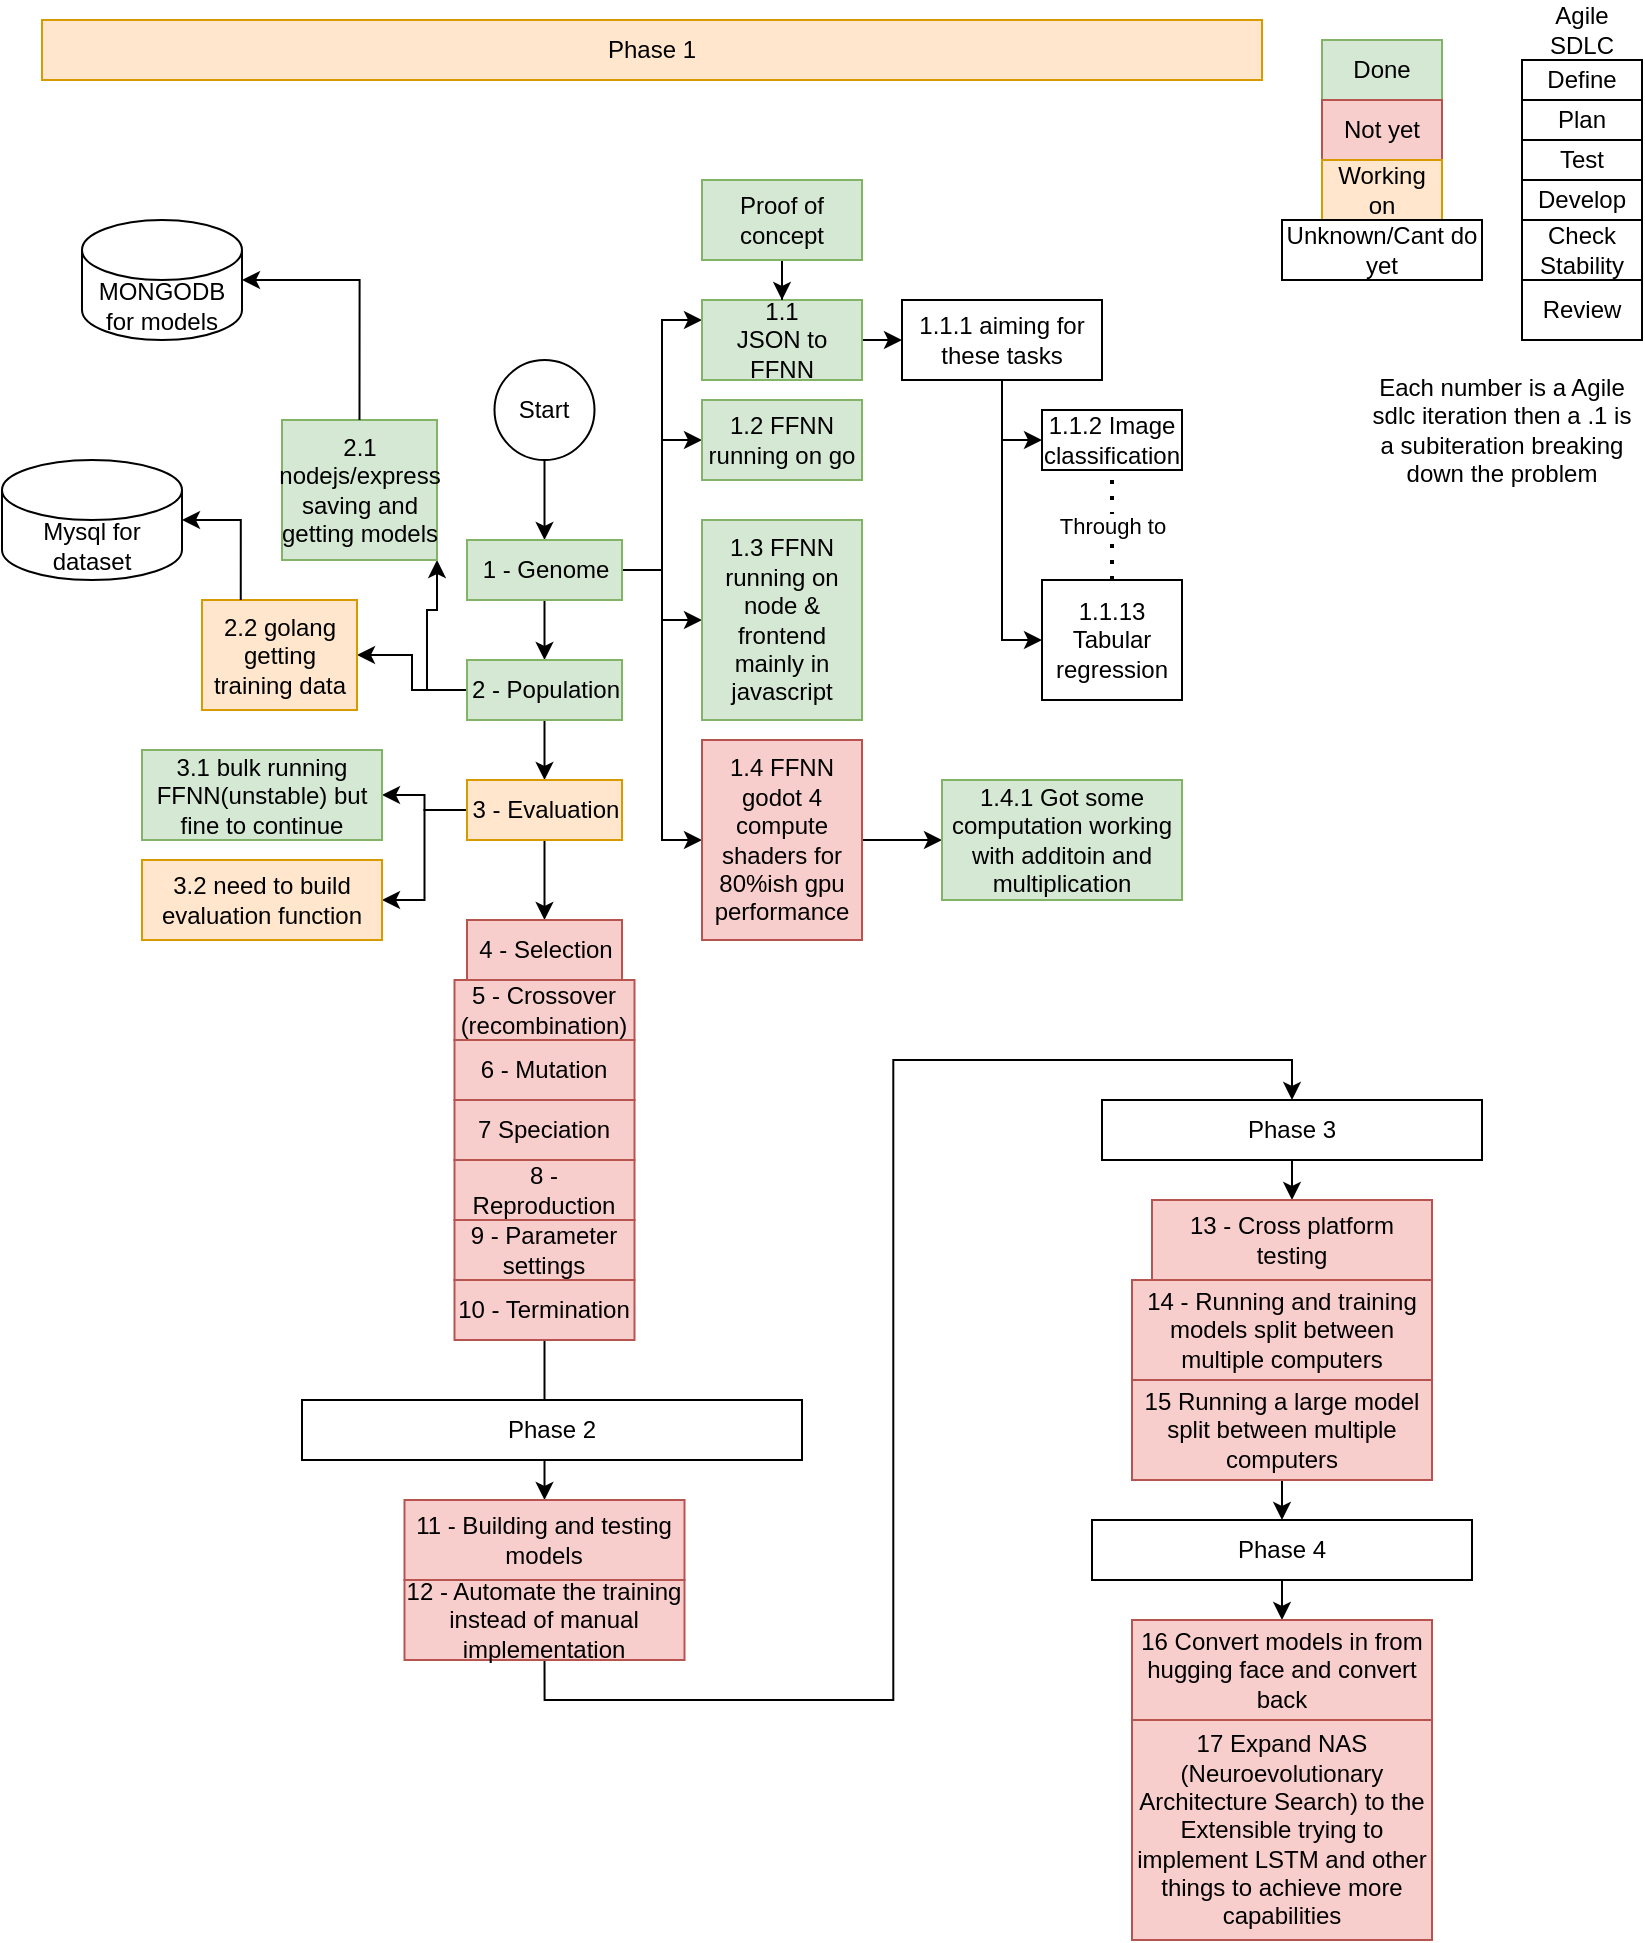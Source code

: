 <mxfile version="24.3.1" type="device">
  <diagram name="Page-1" id="2xS5f0Yjjp8MHwc0takh">
    <mxGraphModel dx="1131" dy="1567" grid="1" gridSize="10" guides="1" tooltips="1" connect="1" arrows="1" fold="1" page="1" pageScale="1" pageWidth="850" pageHeight="1100" math="0" shadow="0">
      <root>
        <mxCell id="0" />
        <mxCell id="1" parent="0" />
        <mxCell id="3uuNv4UQ9ITYKwTCbp-m-1" value="Agile SDLC" style="text;html=1;align=center;verticalAlign=middle;whiteSpace=wrap;rounded=0;" vertex="1" parent="1">
          <mxGeometry x="770" y="20" width="60" height="30" as="geometry" />
        </mxCell>
        <mxCell id="3uuNv4UQ9ITYKwTCbp-m-2" value="Define" style="rounded=0;whiteSpace=wrap;html=1;" vertex="1" parent="1">
          <mxGeometry x="770" y="50" width="60" height="20" as="geometry" />
        </mxCell>
        <mxCell id="3uuNv4UQ9ITYKwTCbp-m-3" value="Plan" style="rounded=0;whiteSpace=wrap;html=1;" vertex="1" parent="1">
          <mxGeometry x="770" y="70" width="60" height="20" as="geometry" />
        </mxCell>
        <mxCell id="3uuNv4UQ9ITYKwTCbp-m-4" value="Test" style="rounded=0;whiteSpace=wrap;html=1;" vertex="1" parent="1">
          <mxGeometry x="770" y="90" width="60" height="20" as="geometry" />
        </mxCell>
        <mxCell id="3uuNv4UQ9ITYKwTCbp-m-5" value="Develop" style="rounded=0;whiteSpace=wrap;html=1;" vertex="1" parent="1">
          <mxGeometry x="770" y="110" width="60" height="20" as="geometry" />
        </mxCell>
        <mxCell id="3uuNv4UQ9ITYKwTCbp-m-6" value="Check Stability" style="rounded=0;whiteSpace=wrap;html=1;" vertex="1" parent="1">
          <mxGeometry x="770" y="130" width="60" height="30" as="geometry" />
        </mxCell>
        <mxCell id="3uuNv4UQ9ITYKwTCbp-m-7" value="Review" style="rounded=0;whiteSpace=wrap;html=1;" vertex="1" parent="1">
          <mxGeometry x="770" y="160" width="60" height="30" as="geometry" />
        </mxCell>
        <mxCell id="3uuNv4UQ9ITYKwTCbp-m-10" style="edgeStyle=orthogonalEdgeStyle;rounded=0;orthogonalLoop=1;jettySize=auto;html=1;exitX=0.5;exitY=1;exitDx=0;exitDy=0;entryX=0.5;entryY=0;entryDx=0;entryDy=0;" edge="1" parent="1" source="3uuNv4UQ9ITYKwTCbp-m-8" target="3uuNv4UQ9ITYKwTCbp-m-9">
          <mxGeometry relative="1" as="geometry" />
        </mxCell>
        <mxCell id="3uuNv4UQ9ITYKwTCbp-m-8" value="Start" style="ellipse;whiteSpace=wrap;html=1;aspect=fixed;" vertex="1" parent="1">
          <mxGeometry x="256.25" y="200" width="50" height="50" as="geometry" />
        </mxCell>
        <mxCell id="3uuNv4UQ9ITYKwTCbp-m-14" style="edgeStyle=orthogonalEdgeStyle;rounded=0;orthogonalLoop=1;jettySize=auto;html=1;exitX=1;exitY=0.5;exitDx=0;exitDy=0;entryX=0;entryY=0.25;entryDx=0;entryDy=0;" edge="1" parent="1" source="3uuNv4UQ9ITYKwTCbp-m-9" target="3uuNv4UQ9ITYKwTCbp-m-13">
          <mxGeometry relative="1" as="geometry" />
        </mxCell>
        <mxCell id="3uuNv4UQ9ITYKwTCbp-m-21" style="edgeStyle=orthogonalEdgeStyle;rounded=0;orthogonalLoop=1;jettySize=auto;html=1;exitX=1;exitY=0.5;exitDx=0;exitDy=0;entryX=0;entryY=0.5;entryDx=0;entryDy=0;" edge="1" parent="1" source="3uuNv4UQ9ITYKwTCbp-m-9" target="3uuNv4UQ9ITYKwTCbp-m-15">
          <mxGeometry relative="1" as="geometry" />
        </mxCell>
        <mxCell id="3uuNv4UQ9ITYKwTCbp-m-23" style="edgeStyle=orthogonalEdgeStyle;rounded=0;orthogonalLoop=1;jettySize=auto;html=1;exitX=1;exitY=0.5;exitDx=0;exitDy=0;entryX=0;entryY=0.5;entryDx=0;entryDy=0;" edge="1" parent="1" source="3uuNv4UQ9ITYKwTCbp-m-9" target="3uuNv4UQ9ITYKwTCbp-m-17">
          <mxGeometry relative="1" as="geometry" />
        </mxCell>
        <mxCell id="3uuNv4UQ9ITYKwTCbp-m-24" style="edgeStyle=orthogonalEdgeStyle;rounded=0;orthogonalLoop=1;jettySize=auto;html=1;exitX=1;exitY=0.5;exitDx=0;exitDy=0;entryX=0;entryY=0.5;entryDx=0;entryDy=0;" edge="1" parent="1" source="3uuNv4UQ9ITYKwTCbp-m-9" target="3uuNv4UQ9ITYKwTCbp-m-20">
          <mxGeometry relative="1" as="geometry" />
        </mxCell>
        <mxCell id="3uuNv4UQ9ITYKwTCbp-m-33" style="edgeStyle=orthogonalEdgeStyle;rounded=0;orthogonalLoop=1;jettySize=auto;html=1;exitX=0.5;exitY=1;exitDx=0;exitDy=0;entryX=0.5;entryY=0;entryDx=0;entryDy=0;" edge="1" parent="1" source="3uuNv4UQ9ITYKwTCbp-m-9" target="3uuNv4UQ9ITYKwTCbp-m-30">
          <mxGeometry relative="1" as="geometry" />
        </mxCell>
        <mxCell id="3uuNv4UQ9ITYKwTCbp-m-9" value="1 - Genome" style="rounded=0;whiteSpace=wrap;html=1;fillColor=#d5e8d4;strokeColor=#82b366;" vertex="1" parent="1">
          <mxGeometry x="242.5" y="290" width="77.5" height="30" as="geometry" />
        </mxCell>
        <mxCell id="3uuNv4UQ9ITYKwTCbp-m-58" style="edgeStyle=orthogonalEdgeStyle;rounded=0;orthogonalLoop=1;jettySize=auto;html=1;exitX=1;exitY=0.5;exitDx=0;exitDy=0;entryX=0;entryY=0.5;entryDx=0;entryDy=0;" edge="1" parent="1" source="3uuNv4UQ9ITYKwTCbp-m-13" target="3uuNv4UQ9ITYKwTCbp-m-56">
          <mxGeometry relative="1" as="geometry" />
        </mxCell>
        <mxCell id="3uuNv4UQ9ITYKwTCbp-m-13" value="&lt;div&gt;1.1&lt;/div&gt;JSON to FFNN" style="rounded=0;whiteSpace=wrap;html=1;fillColor=#d5e8d4;strokeColor=#82b366;" vertex="1" parent="1">
          <mxGeometry x="360" y="170" width="80" height="40" as="geometry" />
        </mxCell>
        <mxCell id="3uuNv4UQ9ITYKwTCbp-m-15" value="1.2 FFNN running on go&lt;div&gt;&lt;/div&gt;" style="rounded=0;whiteSpace=wrap;html=1;fillColor=#d5e8d4;strokeColor=#82b366;" vertex="1" parent="1">
          <mxGeometry x="360" y="220" width="80" height="40" as="geometry" />
        </mxCell>
        <mxCell id="3uuNv4UQ9ITYKwTCbp-m-17" value="1.3 FFNN running on node &amp;amp; frontend mainly in javascript&lt;div&gt;&lt;/div&gt;" style="rounded=0;whiteSpace=wrap;html=1;fillColor=#d5e8d4;strokeColor=#82b366;" vertex="1" parent="1">
          <mxGeometry x="360" y="280" width="80" height="100" as="geometry" />
        </mxCell>
        <mxCell id="3uuNv4UQ9ITYKwTCbp-m-19" style="edgeStyle=orthogonalEdgeStyle;rounded=0;orthogonalLoop=1;jettySize=auto;html=1;entryX=0.5;entryY=0;entryDx=0;entryDy=0;" edge="1" parent="1" source="3uuNv4UQ9ITYKwTCbp-m-18" target="3uuNv4UQ9ITYKwTCbp-m-13">
          <mxGeometry relative="1" as="geometry" />
        </mxCell>
        <mxCell id="3uuNv4UQ9ITYKwTCbp-m-18" value="Proof of concept&lt;div&gt;&lt;/div&gt;" style="rounded=0;whiteSpace=wrap;html=1;fillColor=#d5e8d4;strokeColor=#82b366;" vertex="1" parent="1">
          <mxGeometry x="360" y="110" width="80" height="40" as="geometry" />
        </mxCell>
        <mxCell id="3uuNv4UQ9ITYKwTCbp-m-29" style="edgeStyle=orthogonalEdgeStyle;rounded=0;orthogonalLoop=1;jettySize=auto;html=1;exitX=1;exitY=0.5;exitDx=0;exitDy=0;entryX=0;entryY=0.5;entryDx=0;entryDy=0;" edge="1" parent="1" source="3uuNv4UQ9ITYKwTCbp-m-20" target="3uuNv4UQ9ITYKwTCbp-m-28">
          <mxGeometry relative="1" as="geometry" />
        </mxCell>
        <mxCell id="3uuNv4UQ9ITYKwTCbp-m-20" value="1.4 FFNN godot 4 compute shaders for 80%ish gpu performance&lt;div&gt;&lt;/div&gt;" style="rounded=0;whiteSpace=wrap;html=1;fillColor=#f8cecc;strokeColor=#b85450;" vertex="1" parent="1">
          <mxGeometry x="360" y="390" width="80" height="100" as="geometry" />
        </mxCell>
        <mxCell id="3uuNv4UQ9ITYKwTCbp-m-25" value="Done" style="rounded=0;whiteSpace=wrap;html=1;fillColor=#d5e8d4;strokeColor=#82b366;" vertex="1" parent="1">
          <mxGeometry x="670" y="40" width="60" height="30" as="geometry" />
        </mxCell>
        <mxCell id="3uuNv4UQ9ITYKwTCbp-m-26" value="Not yet" style="rounded=0;whiteSpace=wrap;html=1;fillColor=#f8cecc;strokeColor=#b85450;" vertex="1" parent="1">
          <mxGeometry x="670" y="70" width="60" height="30" as="geometry" />
        </mxCell>
        <mxCell id="3uuNv4UQ9ITYKwTCbp-m-27" value="Working on" style="rounded=0;whiteSpace=wrap;html=1;fillColor=#ffe6cc;strokeColor=#d79b00;" vertex="1" parent="1">
          <mxGeometry x="670" y="100" width="60" height="30" as="geometry" />
        </mxCell>
        <mxCell id="3uuNv4UQ9ITYKwTCbp-m-28" value="1.4.1 Got some computation working with additoin and multiplication" style="rounded=0;whiteSpace=wrap;html=1;fillColor=#d5e8d4;strokeColor=#82b366;" vertex="1" parent="1">
          <mxGeometry x="480" y="410" width="120" height="60" as="geometry" />
        </mxCell>
        <mxCell id="3uuNv4UQ9ITYKwTCbp-m-38" style="edgeStyle=orthogonalEdgeStyle;rounded=0;orthogonalLoop=1;jettySize=auto;html=1;exitX=0;exitY=0.5;exitDx=0;exitDy=0;entryX=1;entryY=0.5;entryDx=0;entryDy=0;" edge="1" parent="1" source="3uuNv4UQ9ITYKwTCbp-m-30" target="3uuNv4UQ9ITYKwTCbp-m-34">
          <mxGeometry relative="1" as="geometry" />
        </mxCell>
        <mxCell id="3uuNv4UQ9ITYKwTCbp-m-41" style="edgeStyle=orthogonalEdgeStyle;rounded=0;orthogonalLoop=1;jettySize=auto;html=1;exitX=0;exitY=0.5;exitDx=0;exitDy=0;entryX=1;entryY=1;entryDx=0;entryDy=0;" edge="1" parent="1" source="3uuNv4UQ9ITYKwTCbp-m-30" target="3uuNv4UQ9ITYKwTCbp-m-35">
          <mxGeometry relative="1" as="geometry" />
        </mxCell>
        <mxCell id="3uuNv4UQ9ITYKwTCbp-m-43" style="edgeStyle=orthogonalEdgeStyle;rounded=0;orthogonalLoop=1;jettySize=auto;html=1;exitX=0.5;exitY=1;exitDx=0;exitDy=0;entryX=0.5;entryY=0;entryDx=0;entryDy=0;" edge="1" parent="1" source="3uuNv4UQ9ITYKwTCbp-m-30" target="3uuNv4UQ9ITYKwTCbp-m-42">
          <mxGeometry relative="1" as="geometry" />
        </mxCell>
        <mxCell id="3uuNv4UQ9ITYKwTCbp-m-30" value="2 - Population" style="rounded=0;whiteSpace=wrap;html=1;fillColor=#d5e8d4;strokeColor=#82b366;" vertex="1" parent="1">
          <mxGeometry x="242.5" y="350" width="77.5" height="30" as="geometry" />
        </mxCell>
        <mxCell id="3uuNv4UQ9ITYKwTCbp-m-31" value="MONGODB for models" style="shape=cylinder3;whiteSpace=wrap;html=1;boundedLbl=1;backgroundOutline=1;size=15;" vertex="1" parent="1">
          <mxGeometry x="50" y="130" width="80" height="60" as="geometry" />
        </mxCell>
        <mxCell id="3uuNv4UQ9ITYKwTCbp-m-32" value="Mysql for dataset" style="shape=cylinder3;whiteSpace=wrap;html=1;boundedLbl=1;backgroundOutline=1;size=15;" vertex="1" parent="1">
          <mxGeometry x="10" y="250" width="90" height="60" as="geometry" />
        </mxCell>
        <mxCell id="3uuNv4UQ9ITYKwTCbp-m-34" value="2.2 golang getting training data" style="rounded=0;whiteSpace=wrap;html=1;fillColor=#ffe6cc;strokeColor=#d79b00;" vertex="1" parent="1">
          <mxGeometry x="110" y="320" width="77.5" height="55" as="geometry" />
        </mxCell>
        <mxCell id="3uuNv4UQ9ITYKwTCbp-m-35" value="2.1 nodejs/express saving and getting models" style="rounded=0;whiteSpace=wrap;html=1;fillColor=#d5e8d4;strokeColor=#82b366;" vertex="1" parent="1">
          <mxGeometry x="150" y="230" width="77.5" height="70" as="geometry" />
        </mxCell>
        <mxCell id="3uuNv4UQ9ITYKwTCbp-m-36" style="edgeStyle=orthogonalEdgeStyle;rounded=0;orthogonalLoop=1;jettySize=auto;html=1;exitX=0.5;exitY=0;exitDx=0;exitDy=0;entryX=1;entryY=0.5;entryDx=0;entryDy=0;entryPerimeter=0;" edge="1" parent="1" source="3uuNv4UQ9ITYKwTCbp-m-35" target="3uuNv4UQ9ITYKwTCbp-m-31">
          <mxGeometry relative="1" as="geometry" />
        </mxCell>
        <mxCell id="3uuNv4UQ9ITYKwTCbp-m-39" style="edgeStyle=orthogonalEdgeStyle;rounded=0;orthogonalLoop=1;jettySize=auto;html=1;exitX=0.25;exitY=0;exitDx=0;exitDy=0;entryX=1;entryY=0.5;entryDx=0;entryDy=0;entryPerimeter=0;" edge="1" parent="1" source="3uuNv4UQ9ITYKwTCbp-m-34" target="3uuNv4UQ9ITYKwTCbp-m-32">
          <mxGeometry relative="1" as="geometry" />
        </mxCell>
        <mxCell id="3uuNv4UQ9ITYKwTCbp-m-45" style="edgeStyle=orthogonalEdgeStyle;rounded=0;orthogonalLoop=1;jettySize=auto;html=1;exitX=0;exitY=0.5;exitDx=0;exitDy=0;entryX=1;entryY=0.5;entryDx=0;entryDy=0;" edge="1" parent="1" source="3uuNv4UQ9ITYKwTCbp-m-42" target="3uuNv4UQ9ITYKwTCbp-m-44">
          <mxGeometry relative="1" as="geometry" />
        </mxCell>
        <mxCell id="3uuNv4UQ9ITYKwTCbp-m-47" style="edgeStyle=orthogonalEdgeStyle;rounded=0;orthogonalLoop=1;jettySize=auto;html=1;exitX=0;exitY=0.5;exitDx=0;exitDy=0;entryX=1;entryY=0.5;entryDx=0;entryDy=0;" edge="1" parent="1" source="3uuNv4UQ9ITYKwTCbp-m-42" target="3uuNv4UQ9ITYKwTCbp-m-46">
          <mxGeometry relative="1" as="geometry" />
        </mxCell>
        <mxCell id="3uuNv4UQ9ITYKwTCbp-m-55" style="edgeStyle=orthogonalEdgeStyle;rounded=0;orthogonalLoop=1;jettySize=auto;html=1;exitX=0.5;exitY=1;exitDx=0;exitDy=0;entryX=0.5;entryY=0;entryDx=0;entryDy=0;" edge="1" parent="1" source="3uuNv4UQ9ITYKwTCbp-m-42" target="3uuNv4UQ9ITYKwTCbp-m-48">
          <mxGeometry relative="1" as="geometry" />
        </mxCell>
        <mxCell id="3uuNv4UQ9ITYKwTCbp-m-42" value="3 - Evaluation" style="rounded=0;whiteSpace=wrap;html=1;fillColor=#ffe6cc;strokeColor=#d79b00;" vertex="1" parent="1">
          <mxGeometry x="242.5" y="410" width="77.5" height="30" as="geometry" />
        </mxCell>
        <mxCell id="3uuNv4UQ9ITYKwTCbp-m-44" value="3.1 bulk running FFNN(unstable) but fine to continue" style="rounded=0;whiteSpace=wrap;html=1;fillColor=#d5e8d4;strokeColor=#82b366;" vertex="1" parent="1">
          <mxGeometry x="80" y="395" width="120" height="45" as="geometry" />
        </mxCell>
        <mxCell id="3uuNv4UQ9ITYKwTCbp-m-46" value="3.2 need to build evaluation function" style="rounded=0;whiteSpace=wrap;html=1;fillColor=#ffe6cc;strokeColor=#d79b00;" vertex="1" parent="1">
          <mxGeometry x="80" y="450" width="120" height="40" as="geometry" />
        </mxCell>
        <mxCell id="3uuNv4UQ9ITYKwTCbp-m-48" value="4 - Selection" style="rounded=0;whiteSpace=wrap;html=1;fillColor=#f8cecc;strokeColor=#b85450;" vertex="1" parent="1">
          <mxGeometry x="242.5" y="480" width="77.5" height="30" as="geometry" />
        </mxCell>
        <mxCell id="3uuNv4UQ9ITYKwTCbp-m-49" value="5 - Crossover (recombination)" style="rounded=0;whiteSpace=wrap;html=1;fillColor=#f8cecc;strokeColor=#b85450;" vertex="1" parent="1">
          <mxGeometry x="236.25" y="510" width="90" height="30" as="geometry" />
        </mxCell>
        <mxCell id="3uuNv4UQ9ITYKwTCbp-m-50" value="6 - Mutation" style="rounded=0;whiteSpace=wrap;html=1;fillColor=#f8cecc;strokeColor=#b85450;" vertex="1" parent="1">
          <mxGeometry x="236.25" y="540" width="90" height="30" as="geometry" />
        </mxCell>
        <mxCell id="3uuNv4UQ9ITYKwTCbp-m-51" value="7 Speciation" style="rounded=0;whiteSpace=wrap;html=1;fillColor=#f8cecc;strokeColor=#b85450;" vertex="1" parent="1">
          <mxGeometry x="236.25" y="570" width="90" height="30" as="geometry" />
        </mxCell>
        <mxCell id="3uuNv4UQ9ITYKwTCbp-m-52" value="8 - Reproduction" style="rounded=0;whiteSpace=wrap;html=1;fillColor=#f8cecc;strokeColor=#b85450;" vertex="1" parent="1">
          <mxGeometry x="236.25" y="600" width="90" height="30" as="geometry" />
        </mxCell>
        <mxCell id="3uuNv4UQ9ITYKwTCbp-m-53" value="9 - Parameter settings" style="rounded=0;whiteSpace=wrap;html=1;fillColor=#f8cecc;strokeColor=#b85450;" vertex="1" parent="1">
          <mxGeometry x="236.25" y="630" width="90" height="30" as="geometry" />
        </mxCell>
        <mxCell id="3uuNv4UQ9ITYKwTCbp-m-71" style="edgeStyle=orthogonalEdgeStyle;rounded=0;orthogonalLoop=1;jettySize=auto;html=1;exitX=0.5;exitY=1;exitDx=0;exitDy=0;entryX=0.5;entryY=0;entryDx=0;entryDy=0;" edge="1" parent="1" source="3uuNv4UQ9ITYKwTCbp-m-54" target="3uuNv4UQ9ITYKwTCbp-m-70">
          <mxGeometry relative="1" as="geometry" />
        </mxCell>
        <mxCell id="3uuNv4UQ9ITYKwTCbp-m-54" value="10 - Termination" style="rounded=0;whiteSpace=wrap;html=1;fillColor=#f8cecc;strokeColor=#b85450;" vertex="1" parent="1">
          <mxGeometry x="236.25" y="660" width="90" height="30" as="geometry" />
        </mxCell>
        <mxCell id="3uuNv4UQ9ITYKwTCbp-m-63" style="edgeStyle=orthogonalEdgeStyle;rounded=0;orthogonalLoop=1;jettySize=auto;html=1;exitX=0.5;exitY=1;exitDx=0;exitDy=0;entryX=0;entryY=0.5;entryDx=0;entryDy=0;" edge="1" parent="1" source="3uuNv4UQ9ITYKwTCbp-m-56" target="3uuNv4UQ9ITYKwTCbp-m-59">
          <mxGeometry relative="1" as="geometry">
            <Array as="points">
              <mxPoint x="510" y="240" />
            </Array>
          </mxGeometry>
        </mxCell>
        <mxCell id="3uuNv4UQ9ITYKwTCbp-m-64" style="edgeStyle=orthogonalEdgeStyle;rounded=0;orthogonalLoop=1;jettySize=auto;html=1;exitX=0.5;exitY=1;exitDx=0;exitDy=0;entryX=0;entryY=0.5;entryDx=0;entryDy=0;" edge="1" parent="1" source="3uuNv4UQ9ITYKwTCbp-m-56" target="3uuNv4UQ9ITYKwTCbp-m-61">
          <mxGeometry relative="1" as="geometry" />
        </mxCell>
        <mxCell id="3uuNv4UQ9ITYKwTCbp-m-56" value="1.1.1 aiming for these tasks" style="rounded=0;whiteSpace=wrap;html=1;" vertex="1" parent="1">
          <mxGeometry x="460" y="170" width="100" height="40" as="geometry" />
        </mxCell>
        <mxCell id="3uuNv4UQ9ITYKwTCbp-m-57" value="Unknown/Cant do yet" style="rounded=0;whiteSpace=wrap;html=1;fillColor=none;" vertex="1" parent="1">
          <mxGeometry x="650" y="130" width="100" height="30" as="geometry" />
        </mxCell>
        <mxCell id="3uuNv4UQ9ITYKwTCbp-m-59" value="1.1.2 Image classification" style="rounded=0;whiteSpace=wrap;html=1;" vertex="1" parent="1">
          <mxGeometry x="530" y="225" width="70" height="30" as="geometry" />
        </mxCell>
        <mxCell id="3uuNv4UQ9ITYKwTCbp-m-61" value="1.1.13 Tabular regression" style="rounded=0;whiteSpace=wrap;html=1;" vertex="1" parent="1">
          <mxGeometry x="530" y="310" width="70" height="60" as="geometry" />
        </mxCell>
        <mxCell id="3uuNv4UQ9ITYKwTCbp-m-65" value="" style="endArrow=none;dashed=1;html=1;dashPattern=1 3;strokeWidth=2;rounded=0;entryX=0.5;entryY=1;entryDx=0;entryDy=0;exitX=0.5;exitY=0;exitDx=0;exitDy=0;" edge="1" parent="1" source="3uuNv4UQ9ITYKwTCbp-m-61" target="3uuNv4UQ9ITYKwTCbp-m-59">
          <mxGeometry width="50" height="50" relative="1" as="geometry">
            <mxPoint x="530" y="310" as="sourcePoint" />
            <mxPoint x="580" y="260" as="targetPoint" />
          </mxGeometry>
        </mxCell>
        <mxCell id="3uuNv4UQ9ITYKwTCbp-m-66" value="Through to" style="edgeLabel;html=1;align=center;verticalAlign=middle;resizable=0;points=[];" vertex="1" connectable="0" parent="3uuNv4UQ9ITYKwTCbp-m-65">
          <mxGeometry x="-0.004" relative="1" as="geometry">
            <mxPoint as="offset" />
          </mxGeometry>
        </mxCell>
        <mxCell id="3uuNv4UQ9ITYKwTCbp-m-67" value="Each number is a Agile sdlc iteration then a .1 is a subiteration breaking down the problem" style="text;html=1;align=center;verticalAlign=middle;whiteSpace=wrap;rounded=0;" vertex="1" parent="1">
          <mxGeometry x="690" y="220" width="140" height="30" as="geometry" />
        </mxCell>
        <mxCell id="3uuNv4UQ9ITYKwTCbp-m-68" value="Phase 1" style="rounded=0;whiteSpace=wrap;html=1;fillColor=#ffe6cc;strokeColor=#d79b00;" vertex="1" parent="1">
          <mxGeometry x="30" y="30" width="610" height="30" as="geometry" />
        </mxCell>
        <mxCell id="3uuNv4UQ9ITYKwTCbp-m-69" value="Phase 2" style="rounded=0;whiteSpace=wrap;html=1;" vertex="1" parent="1">
          <mxGeometry x="160" y="720" width="250" height="30" as="geometry" />
        </mxCell>
        <mxCell id="3uuNv4UQ9ITYKwTCbp-m-70" value="11 - Building and testing models" style="rounded=0;whiteSpace=wrap;html=1;fillColor=#f8cecc;strokeColor=#b85450;" vertex="1" parent="1">
          <mxGeometry x="211.25" y="770" width="140" height="40" as="geometry" />
        </mxCell>
        <mxCell id="3uuNv4UQ9ITYKwTCbp-m-77" style="edgeStyle=orthogonalEdgeStyle;rounded=0;orthogonalLoop=1;jettySize=auto;html=1;exitX=0.5;exitY=1;exitDx=0;exitDy=0;entryX=0.5;entryY=0;entryDx=0;entryDy=0;" edge="1" parent="1" source="3uuNv4UQ9ITYKwTCbp-m-72" target="3uuNv4UQ9ITYKwTCbp-m-74">
          <mxGeometry relative="1" as="geometry">
            <mxPoint x="430.0" y="690" as="targetPoint" />
          </mxGeometry>
        </mxCell>
        <mxCell id="3uuNv4UQ9ITYKwTCbp-m-72" value="12 - Automate the training instead of manual implementation" style="rounded=0;whiteSpace=wrap;html=1;fillColor=#f8cecc;strokeColor=#b85450;" vertex="1" parent="1">
          <mxGeometry x="211.25" y="810" width="140" height="40" as="geometry" />
        </mxCell>
        <mxCell id="3uuNv4UQ9ITYKwTCbp-m-78" style="edgeStyle=orthogonalEdgeStyle;rounded=0;orthogonalLoop=1;jettySize=auto;html=1;exitX=0.5;exitY=1;exitDx=0;exitDy=0;entryX=0.5;entryY=0;entryDx=0;entryDy=0;" edge="1" parent="1" source="3uuNv4UQ9ITYKwTCbp-m-74" target="3uuNv4UQ9ITYKwTCbp-m-75">
          <mxGeometry relative="1" as="geometry" />
        </mxCell>
        <mxCell id="3uuNv4UQ9ITYKwTCbp-m-74" value="Phase 3" style="rounded=0;whiteSpace=wrap;html=1;" vertex="1" parent="1">
          <mxGeometry x="560" y="570" width="190" height="30" as="geometry" />
        </mxCell>
        <mxCell id="3uuNv4UQ9ITYKwTCbp-m-75" value="13 - Cross platform testing" style="rounded=0;whiteSpace=wrap;html=1;fillColor=#f8cecc;strokeColor=#b85450;" vertex="1" parent="1">
          <mxGeometry x="585" y="620" width="140" height="40" as="geometry" />
        </mxCell>
        <mxCell id="3uuNv4UQ9ITYKwTCbp-m-83" style="edgeStyle=orthogonalEdgeStyle;rounded=0;orthogonalLoop=1;jettySize=auto;html=1;exitX=0.5;exitY=1;exitDx=0;exitDy=0;entryX=0.5;entryY=0;entryDx=0;entryDy=0;" edge="1" parent="1" source="3uuNv4UQ9ITYKwTCbp-m-76" target="3uuNv4UQ9ITYKwTCbp-m-82">
          <mxGeometry relative="1" as="geometry" />
        </mxCell>
        <mxCell id="3uuNv4UQ9ITYKwTCbp-m-76" value="15 Running a large model split between multiple computers" style="rounded=0;whiteSpace=wrap;html=1;fillColor=#f8cecc;strokeColor=#b85450;" vertex="1" parent="1">
          <mxGeometry x="575" y="710" width="150" height="50" as="geometry" />
        </mxCell>
        <mxCell id="3uuNv4UQ9ITYKwTCbp-m-80" value="14 - Running and training models split between multiple computers" style="rounded=0;whiteSpace=wrap;html=1;fillColor=#f8cecc;strokeColor=#b85450;" vertex="1" parent="1">
          <mxGeometry x="575" y="660" width="150" height="50" as="geometry" />
        </mxCell>
        <mxCell id="3uuNv4UQ9ITYKwTCbp-m-85" style="edgeStyle=orthogonalEdgeStyle;rounded=0;orthogonalLoop=1;jettySize=auto;html=1;exitX=0.5;exitY=1;exitDx=0;exitDy=0;entryX=0.5;entryY=0;entryDx=0;entryDy=0;" edge="1" parent="1" source="3uuNv4UQ9ITYKwTCbp-m-82" target="3uuNv4UQ9ITYKwTCbp-m-84">
          <mxGeometry relative="1" as="geometry" />
        </mxCell>
        <mxCell id="3uuNv4UQ9ITYKwTCbp-m-82" value="Phase 4" style="rounded=0;whiteSpace=wrap;html=1;" vertex="1" parent="1">
          <mxGeometry x="555" y="780" width="190" height="30" as="geometry" />
        </mxCell>
        <mxCell id="3uuNv4UQ9ITYKwTCbp-m-84" value="16 Convert models in from hugging face and convert back" style="rounded=0;whiteSpace=wrap;html=1;fillColor=#f8cecc;strokeColor=#b85450;" vertex="1" parent="1">
          <mxGeometry x="575" y="830" width="150" height="50" as="geometry" />
        </mxCell>
        <mxCell id="3uuNv4UQ9ITYKwTCbp-m-86" value="17 Expand NAS (Neuroevolutionary Architecture Search) to the Extensible trying to implement LSTM and other things to achieve more capabilities" style="rounded=0;whiteSpace=wrap;html=1;fillColor=#f8cecc;strokeColor=#b85450;" vertex="1" parent="1">
          <mxGeometry x="575" y="880" width="150" height="110" as="geometry" />
        </mxCell>
      </root>
    </mxGraphModel>
  </diagram>
</mxfile>
